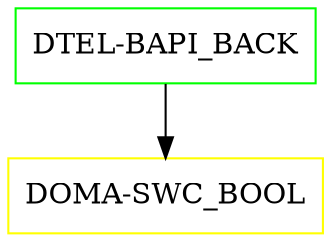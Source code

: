 digraph G {
  "DTEL-BAPI_BACK" [shape=box,color=green];
  "DOMA-SWC_BOOL" [shape=box,color=yellow,URL="./DOMA_SWC_BOOL.html"];
  "DTEL-BAPI_BACK" -> "DOMA-SWC_BOOL";
}
